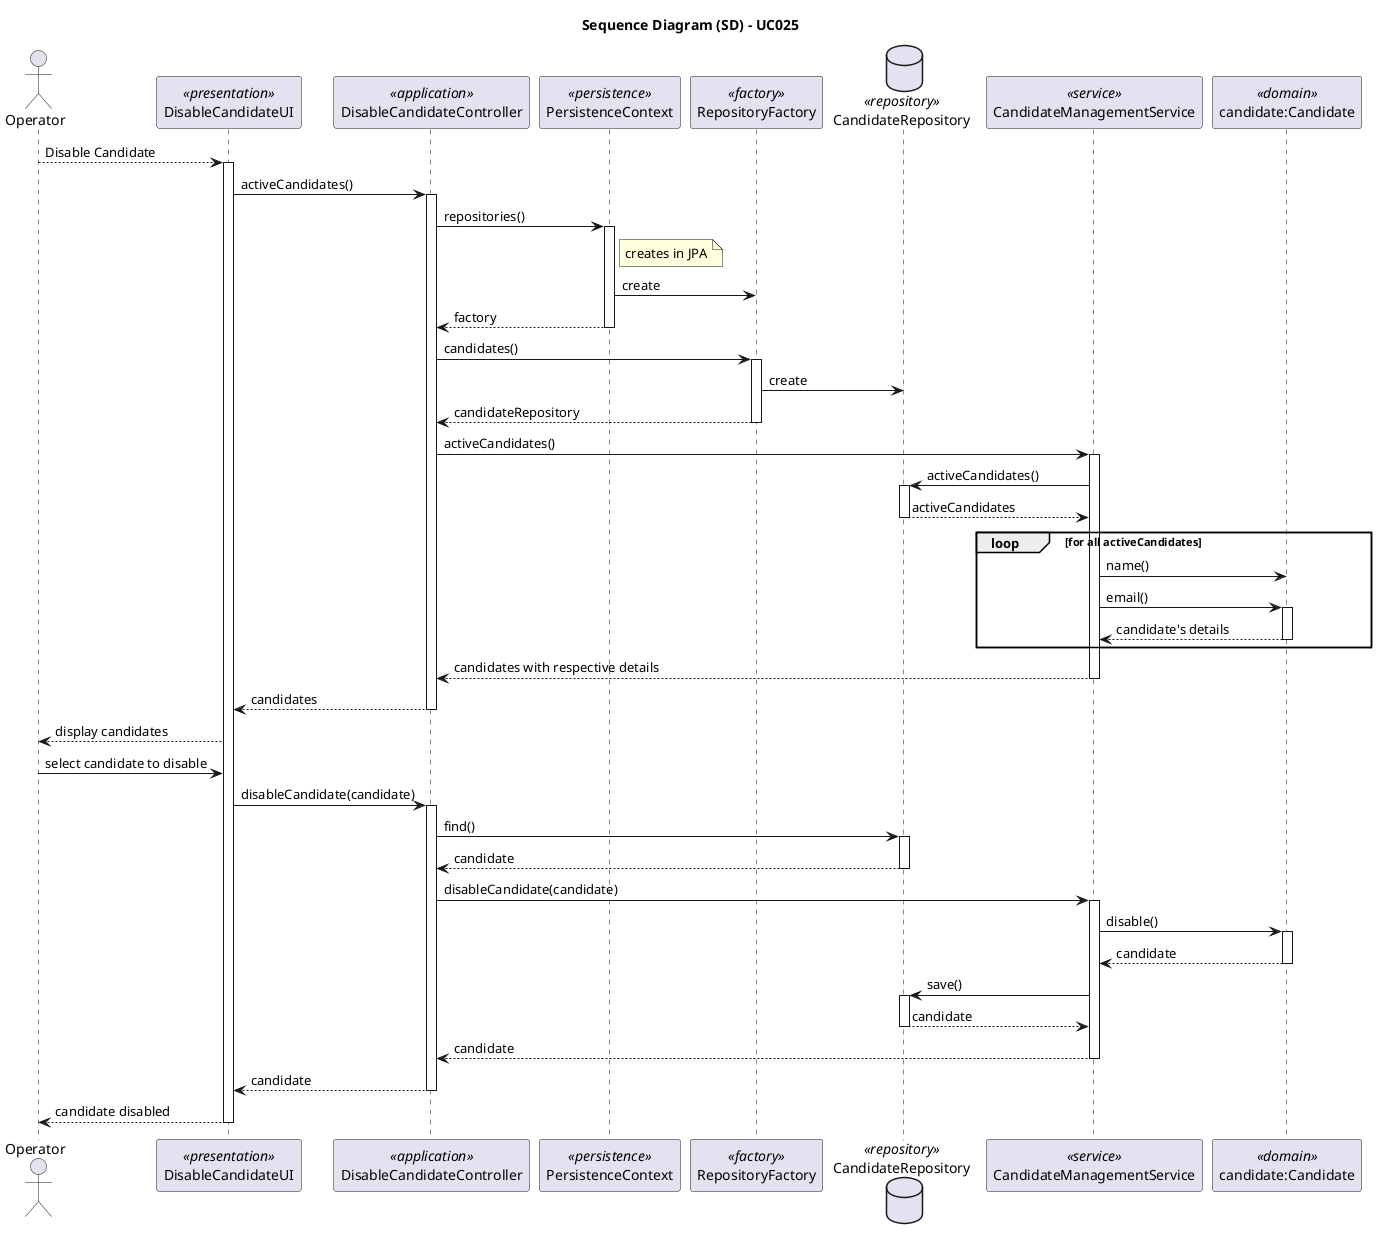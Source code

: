 @startuml
skinparam packageStyle rectangle
skinparam shadowing false
skinparam linetype polyline

skinparam classAttributeIconSize 0

title Sequence Diagram (SD) - UC025

actor Operator as Actor
participant DisableCandidateUI as UI <<presentation>>
participant DisableCandidateController as Controller <<application>>
participant PersistenceContext as Persistence <<persistence>>
participant RepositoryFactory as Factory <<factory>>
database CandidateRepository as Repository <<repository>>
participant CandidateManagementService as Service <<service>>
participant "candidate:Candidate" as Domain <<domain>>

Actor --> UI: Disable Candidate
activate UI
    UI -> Controller: activeCandidates()
    activate Controller

        Controller -> Persistence: repositories()
        activate Persistence
            note right of Persistence: creates in JPA
            Persistence -> Factory: create
            Persistence --> Controller: factory
        deactivate Persistence

        Controller -> Factory: candidates()
        activate Factory
            Factory -> Repository: create
            Factory --> Controller: candidateRepository
        deactivate Factory

        Controller -> Service: activeCandidates()
        activate Service

            Service -> Repository: activeCandidates()
            activate Repository

                Repository --> Service: activeCandidates
            deactivate Repository

            loop for all activeCandidates
                Service -> Domain: name()
                Service -> Domain: email()
                activate Domain

                    Domain --> Service: candidate's details
                deactivate Domain
            end loop

            Service --> Controller: candidates with respective details
        deactivate Service

        Controller --> UI: candidates
    deactivate Controller

    UI --> Actor: display candidates

    Actor -> UI: select candidate to disable

    UI -> Controller: disableCandidate(candidate)
    activate Controller

        Controller -> Repository: find()
        activate Repository

            Repository --> Controller: candidate
        deactivate Repository

        Controller -> Service: disableCandidate(candidate)
        activate Service

            Service -> Domain: disable()
            activate Domain

                Domain --> Service: candidate
            deactivate Domain

            Service -> Repository: save()
            activate Repository

                Repository --> Service: candidate
            deactivate Repository

            Service --> Controller: candidate
        deactivate Service

        Controller --> UI: candidate
    deactivate Controller

    UI --> Actor: candidate disabled
deactivate UI

@enduml